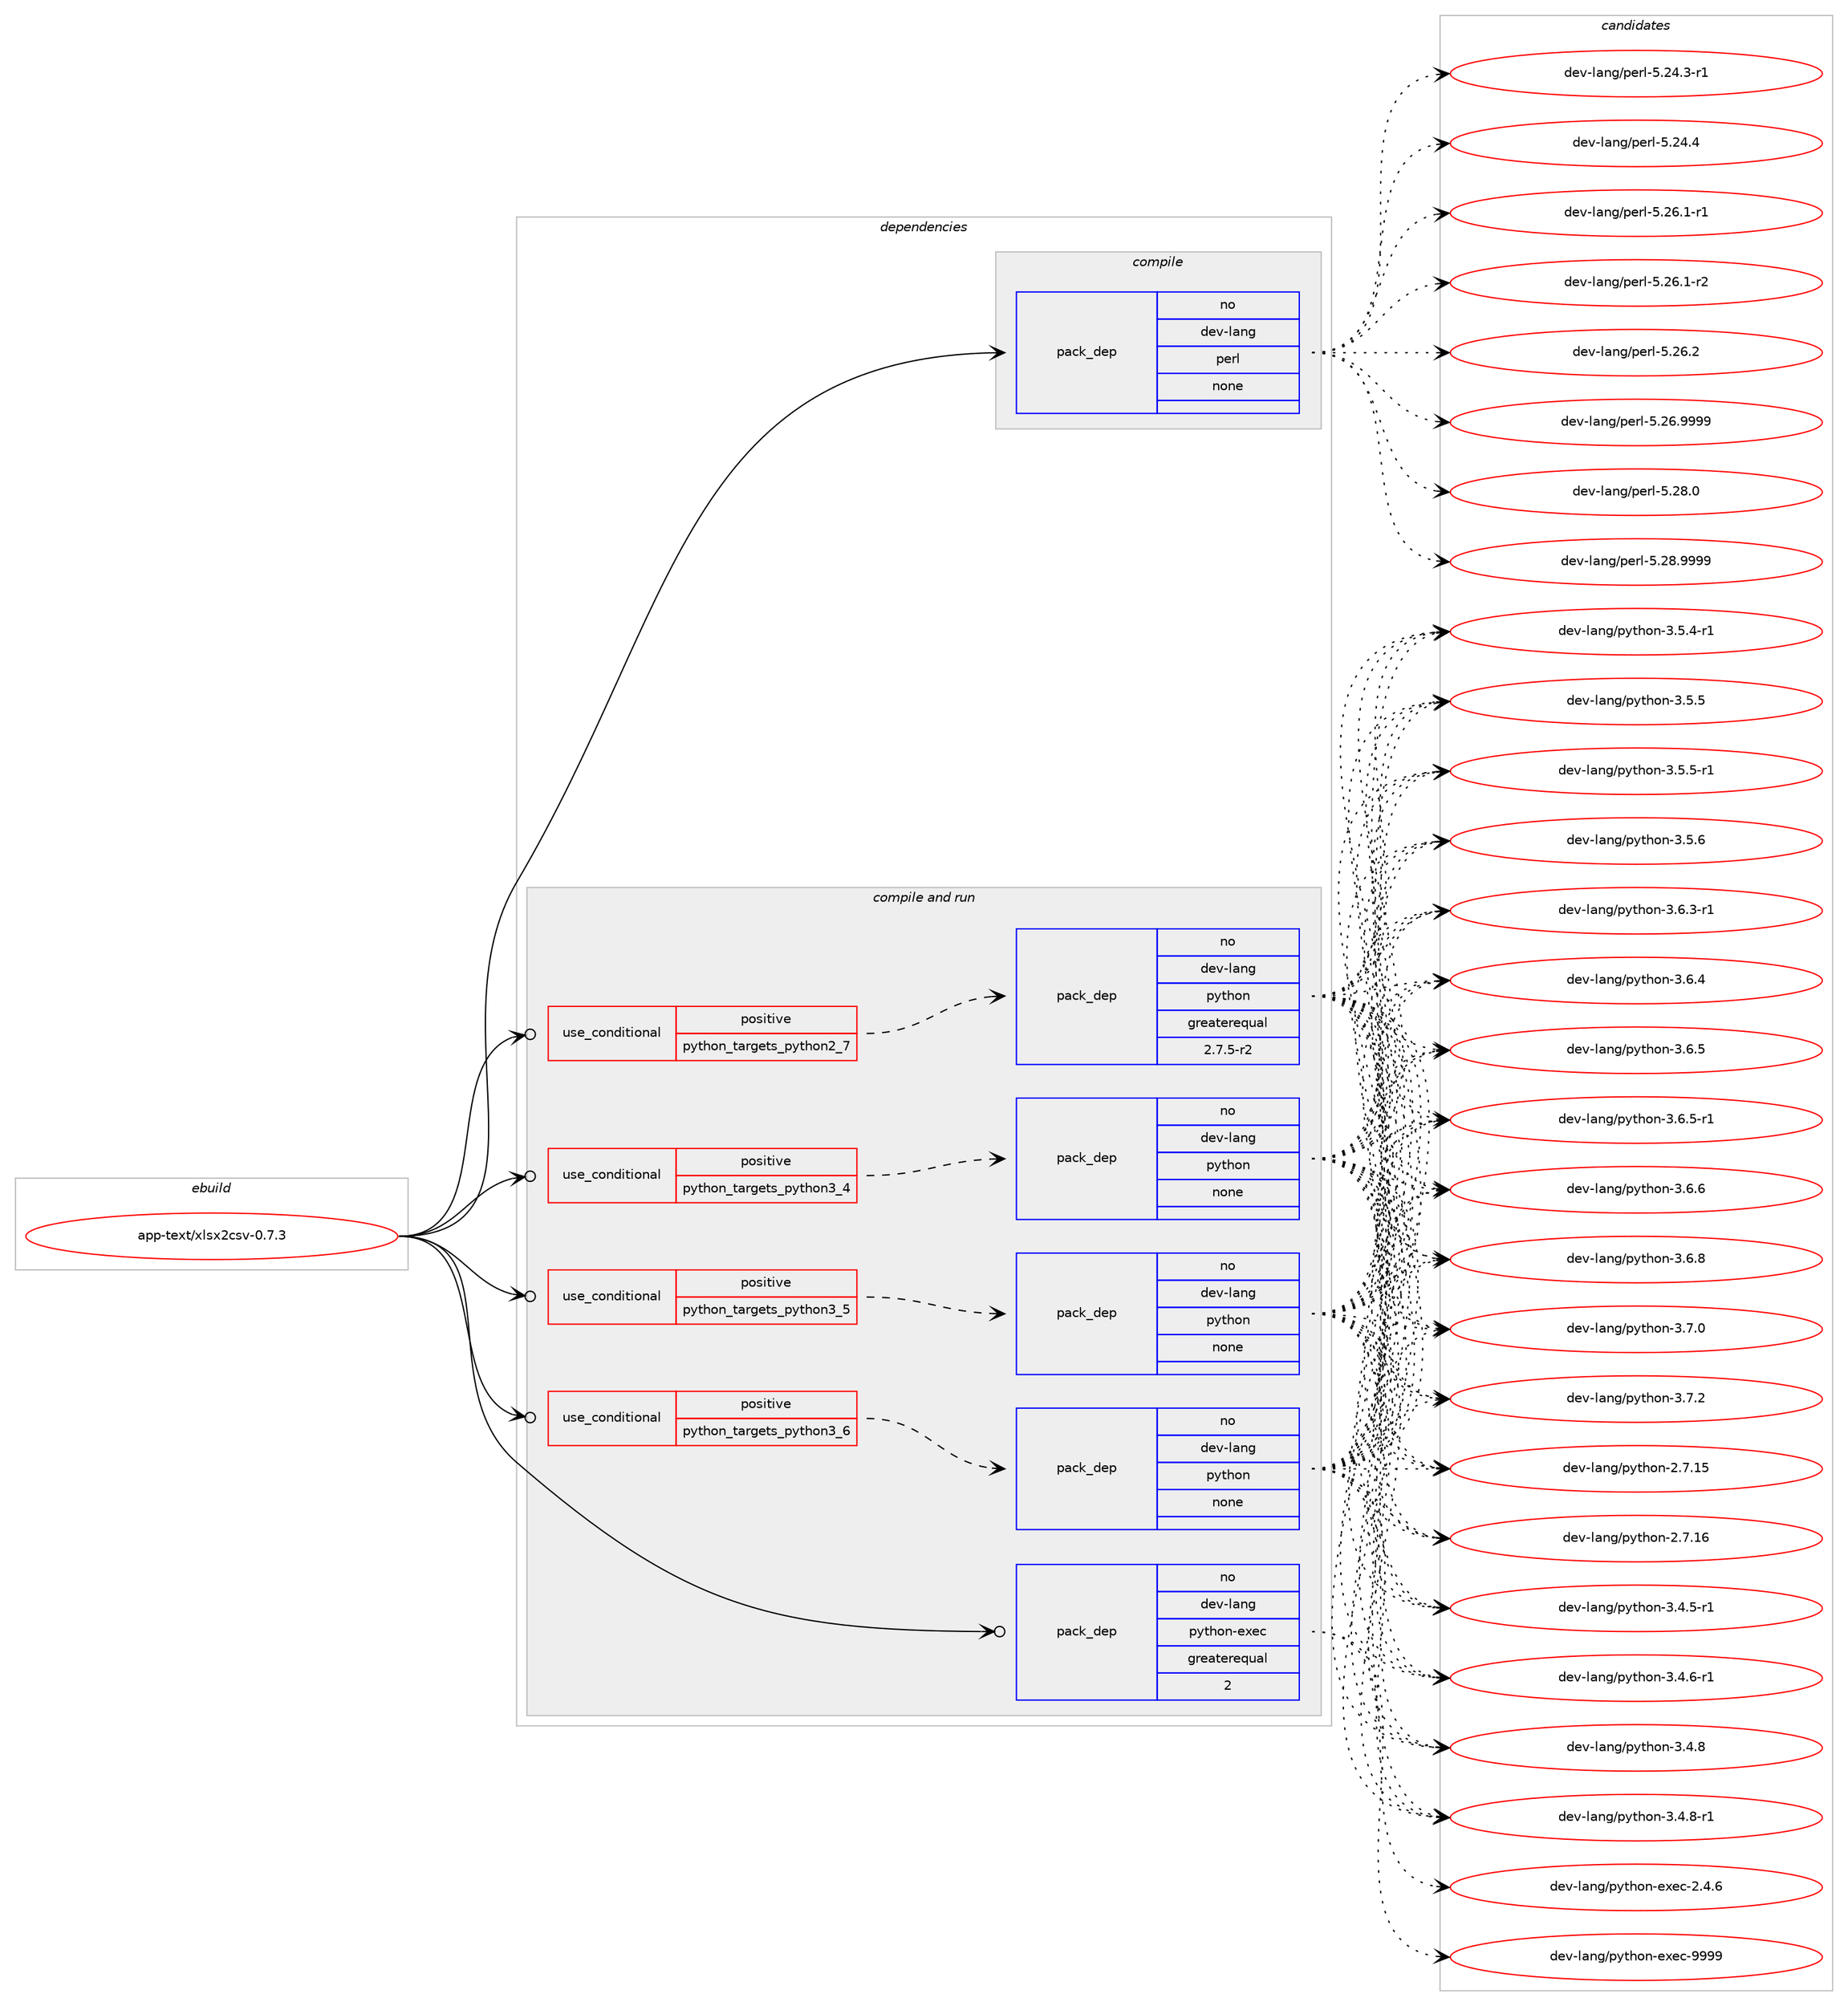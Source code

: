 digraph prolog {

# *************
# Graph options
# *************

newrank=true;
concentrate=true;
compound=true;
graph [rankdir=LR,fontname=Helvetica,fontsize=10,ranksep=1.5];#, ranksep=2.5, nodesep=0.2];
edge  [arrowhead=vee];
node  [fontname=Helvetica,fontsize=10];

# **********
# The ebuild
# **********

subgraph cluster_leftcol {
color=gray;
rank=same;
label=<<i>ebuild</i>>;
id [label="app-text/xlsx2csv-0.7.3", color=red, width=4, href="../app-text/xlsx2csv-0.7.3.svg"];
}

# ****************
# The dependencies
# ****************

subgraph cluster_midcol {
color=gray;
label=<<i>dependencies</i>>;
subgraph cluster_compile {
fillcolor="#eeeeee";
style=filled;
label=<<i>compile</i>>;
subgraph pack936632 {
dependency1313524 [label=<<TABLE BORDER="0" CELLBORDER="1" CELLSPACING="0" CELLPADDING="4" WIDTH="220"><TR><TD ROWSPAN="6" CELLPADDING="30">pack_dep</TD></TR><TR><TD WIDTH="110">no</TD></TR><TR><TD>dev-lang</TD></TR><TR><TD>perl</TD></TR><TR><TD>none</TD></TR><TR><TD></TD></TR></TABLE>>, shape=none, color=blue];
}
id:e -> dependency1313524:w [weight=20,style="solid",arrowhead="vee"];
}
subgraph cluster_compileandrun {
fillcolor="#eeeeee";
style=filled;
label=<<i>compile and run</i>>;
subgraph cond356319 {
dependency1313525 [label=<<TABLE BORDER="0" CELLBORDER="1" CELLSPACING="0" CELLPADDING="4"><TR><TD ROWSPAN="3" CELLPADDING="10">use_conditional</TD></TR><TR><TD>positive</TD></TR><TR><TD>python_targets_python2_7</TD></TR></TABLE>>, shape=none, color=red];
subgraph pack936633 {
dependency1313526 [label=<<TABLE BORDER="0" CELLBORDER="1" CELLSPACING="0" CELLPADDING="4" WIDTH="220"><TR><TD ROWSPAN="6" CELLPADDING="30">pack_dep</TD></TR><TR><TD WIDTH="110">no</TD></TR><TR><TD>dev-lang</TD></TR><TR><TD>python</TD></TR><TR><TD>greaterequal</TD></TR><TR><TD>2.7.5-r2</TD></TR></TABLE>>, shape=none, color=blue];
}
dependency1313525:e -> dependency1313526:w [weight=20,style="dashed",arrowhead="vee"];
}
id:e -> dependency1313525:w [weight=20,style="solid",arrowhead="odotvee"];
subgraph cond356320 {
dependency1313527 [label=<<TABLE BORDER="0" CELLBORDER="1" CELLSPACING="0" CELLPADDING="4"><TR><TD ROWSPAN="3" CELLPADDING="10">use_conditional</TD></TR><TR><TD>positive</TD></TR><TR><TD>python_targets_python3_4</TD></TR></TABLE>>, shape=none, color=red];
subgraph pack936634 {
dependency1313528 [label=<<TABLE BORDER="0" CELLBORDER="1" CELLSPACING="0" CELLPADDING="4" WIDTH="220"><TR><TD ROWSPAN="6" CELLPADDING="30">pack_dep</TD></TR><TR><TD WIDTH="110">no</TD></TR><TR><TD>dev-lang</TD></TR><TR><TD>python</TD></TR><TR><TD>none</TD></TR><TR><TD></TD></TR></TABLE>>, shape=none, color=blue];
}
dependency1313527:e -> dependency1313528:w [weight=20,style="dashed",arrowhead="vee"];
}
id:e -> dependency1313527:w [weight=20,style="solid",arrowhead="odotvee"];
subgraph cond356321 {
dependency1313529 [label=<<TABLE BORDER="0" CELLBORDER="1" CELLSPACING="0" CELLPADDING="4"><TR><TD ROWSPAN="3" CELLPADDING="10">use_conditional</TD></TR><TR><TD>positive</TD></TR><TR><TD>python_targets_python3_5</TD></TR></TABLE>>, shape=none, color=red];
subgraph pack936635 {
dependency1313530 [label=<<TABLE BORDER="0" CELLBORDER="1" CELLSPACING="0" CELLPADDING="4" WIDTH="220"><TR><TD ROWSPAN="6" CELLPADDING="30">pack_dep</TD></TR><TR><TD WIDTH="110">no</TD></TR><TR><TD>dev-lang</TD></TR><TR><TD>python</TD></TR><TR><TD>none</TD></TR><TR><TD></TD></TR></TABLE>>, shape=none, color=blue];
}
dependency1313529:e -> dependency1313530:w [weight=20,style="dashed",arrowhead="vee"];
}
id:e -> dependency1313529:w [weight=20,style="solid",arrowhead="odotvee"];
subgraph cond356322 {
dependency1313531 [label=<<TABLE BORDER="0" CELLBORDER="1" CELLSPACING="0" CELLPADDING="4"><TR><TD ROWSPAN="3" CELLPADDING="10">use_conditional</TD></TR><TR><TD>positive</TD></TR><TR><TD>python_targets_python3_6</TD></TR></TABLE>>, shape=none, color=red];
subgraph pack936636 {
dependency1313532 [label=<<TABLE BORDER="0" CELLBORDER="1" CELLSPACING="0" CELLPADDING="4" WIDTH="220"><TR><TD ROWSPAN="6" CELLPADDING="30">pack_dep</TD></TR><TR><TD WIDTH="110">no</TD></TR><TR><TD>dev-lang</TD></TR><TR><TD>python</TD></TR><TR><TD>none</TD></TR><TR><TD></TD></TR></TABLE>>, shape=none, color=blue];
}
dependency1313531:e -> dependency1313532:w [weight=20,style="dashed",arrowhead="vee"];
}
id:e -> dependency1313531:w [weight=20,style="solid",arrowhead="odotvee"];
subgraph pack936637 {
dependency1313533 [label=<<TABLE BORDER="0" CELLBORDER="1" CELLSPACING="0" CELLPADDING="4" WIDTH="220"><TR><TD ROWSPAN="6" CELLPADDING="30">pack_dep</TD></TR><TR><TD WIDTH="110">no</TD></TR><TR><TD>dev-lang</TD></TR><TR><TD>python-exec</TD></TR><TR><TD>greaterequal</TD></TR><TR><TD>2</TD></TR></TABLE>>, shape=none, color=blue];
}
id:e -> dependency1313533:w [weight=20,style="solid",arrowhead="odotvee"];
}
subgraph cluster_run {
fillcolor="#eeeeee";
style=filled;
label=<<i>run</i>>;
}
}

# **************
# The candidates
# **************

subgraph cluster_choices {
rank=same;
color=gray;
label=<<i>candidates</i>>;

subgraph choice936632 {
color=black;
nodesep=1;
choice100101118451089711010347112101114108455346505246514511449 [label="dev-lang/perl-5.24.3-r1", color=red, width=4,href="../dev-lang/perl-5.24.3-r1.svg"];
choice10010111845108971101034711210111410845534650524652 [label="dev-lang/perl-5.24.4", color=red, width=4,href="../dev-lang/perl-5.24.4.svg"];
choice100101118451089711010347112101114108455346505446494511449 [label="dev-lang/perl-5.26.1-r1", color=red, width=4,href="../dev-lang/perl-5.26.1-r1.svg"];
choice100101118451089711010347112101114108455346505446494511450 [label="dev-lang/perl-5.26.1-r2", color=red, width=4,href="../dev-lang/perl-5.26.1-r2.svg"];
choice10010111845108971101034711210111410845534650544650 [label="dev-lang/perl-5.26.2", color=red, width=4,href="../dev-lang/perl-5.26.2.svg"];
choice10010111845108971101034711210111410845534650544657575757 [label="dev-lang/perl-5.26.9999", color=red, width=4,href="../dev-lang/perl-5.26.9999.svg"];
choice10010111845108971101034711210111410845534650564648 [label="dev-lang/perl-5.28.0", color=red, width=4,href="../dev-lang/perl-5.28.0.svg"];
choice10010111845108971101034711210111410845534650564657575757 [label="dev-lang/perl-5.28.9999", color=red, width=4,href="../dev-lang/perl-5.28.9999.svg"];
dependency1313524:e -> choice100101118451089711010347112101114108455346505246514511449:w [style=dotted,weight="100"];
dependency1313524:e -> choice10010111845108971101034711210111410845534650524652:w [style=dotted,weight="100"];
dependency1313524:e -> choice100101118451089711010347112101114108455346505446494511449:w [style=dotted,weight="100"];
dependency1313524:e -> choice100101118451089711010347112101114108455346505446494511450:w [style=dotted,weight="100"];
dependency1313524:e -> choice10010111845108971101034711210111410845534650544650:w [style=dotted,weight="100"];
dependency1313524:e -> choice10010111845108971101034711210111410845534650544657575757:w [style=dotted,weight="100"];
dependency1313524:e -> choice10010111845108971101034711210111410845534650564648:w [style=dotted,weight="100"];
dependency1313524:e -> choice10010111845108971101034711210111410845534650564657575757:w [style=dotted,weight="100"];
}
subgraph choice936633 {
color=black;
nodesep=1;
choice10010111845108971101034711212111610411111045504655464953 [label="dev-lang/python-2.7.15", color=red, width=4,href="../dev-lang/python-2.7.15.svg"];
choice10010111845108971101034711212111610411111045504655464954 [label="dev-lang/python-2.7.16", color=red, width=4,href="../dev-lang/python-2.7.16.svg"];
choice1001011184510897110103471121211161041111104551465246534511449 [label="dev-lang/python-3.4.5-r1", color=red, width=4,href="../dev-lang/python-3.4.5-r1.svg"];
choice1001011184510897110103471121211161041111104551465246544511449 [label="dev-lang/python-3.4.6-r1", color=red, width=4,href="../dev-lang/python-3.4.6-r1.svg"];
choice100101118451089711010347112121116104111110455146524656 [label="dev-lang/python-3.4.8", color=red, width=4,href="../dev-lang/python-3.4.8.svg"];
choice1001011184510897110103471121211161041111104551465246564511449 [label="dev-lang/python-3.4.8-r1", color=red, width=4,href="../dev-lang/python-3.4.8-r1.svg"];
choice1001011184510897110103471121211161041111104551465346524511449 [label="dev-lang/python-3.5.4-r1", color=red, width=4,href="../dev-lang/python-3.5.4-r1.svg"];
choice100101118451089711010347112121116104111110455146534653 [label="dev-lang/python-3.5.5", color=red, width=4,href="../dev-lang/python-3.5.5.svg"];
choice1001011184510897110103471121211161041111104551465346534511449 [label="dev-lang/python-3.5.5-r1", color=red, width=4,href="../dev-lang/python-3.5.5-r1.svg"];
choice100101118451089711010347112121116104111110455146534654 [label="dev-lang/python-3.5.6", color=red, width=4,href="../dev-lang/python-3.5.6.svg"];
choice1001011184510897110103471121211161041111104551465446514511449 [label="dev-lang/python-3.6.3-r1", color=red, width=4,href="../dev-lang/python-3.6.3-r1.svg"];
choice100101118451089711010347112121116104111110455146544652 [label="dev-lang/python-3.6.4", color=red, width=4,href="../dev-lang/python-3.6.4.svg"];
choice100101118451089711010347112121116104111110455146544653 [label="dev-lang/python-3.6.5", color=red, width=4,href="../dev-lang/python-3.6.5.svg"];
choice1001011184510897110103471121211161041111104551465446534511449 [label="dev-lang/python-3.6.5-r1", color=red, width=4,href="../dev-lang/python-3.6.5-r1.svg"];
choice100101118451089711010347112121116104111110455146544654 [label="dev-lang/python-3.6.6", color=red, width=4,href="../dev-lang/python-3.6.6.svg"];
choice100101118451089711010347112121116104111110455146544656 [label="dev-lang/python-3.6.8", color=red, width=4,href="../dev-lang/python-3.6.8.svg"];
choice100101118451089711010347112121116104111110455146554648 [label="dev-lang/python-3.7.0", color=red, width=4,href="../dev-lang/python-3.7.0.svg"];
choice100101118451089711010347112121116104111110455146554650 [label="dev-lang/python-3.7.2", color=red, width=4,href="../dev-lang/python-3.7.2.svg"];
dependency1313526:e -> choice10010111845108971101034711212111610411111045504655464953:w [style=dotted,weight="100"];
dependency1313526:e -> choice10010111845108971101034711212111610411111045504655464954:w [style=dotted,weight="100"];
dependency1313526:e -> choice1001011184510897110103471121211161041111104551465246534511449:w [style=dotted,weight="100"];
dependency1313526:e -> choice1001011184510897110103471121211161041111104551465246544511449:w [style=dotted,weight="100"];
dependency1313526:e -> choice100101118451089711010347112121116104111110455146524656:w [style=dotted,weight="100"];
dependency1313526:e -> choice1001011184510897110103471121211161041111104551465246564511449:w [style=dotted,weight="100"];
dependency1313526:e -> choice1001011184510897110103471121211161041111104551465346524511449:w [style=dotted,weight="100"];
dependency1313526:e -> choice100101118451089711010347112121116104111110455146534653:w [style=dotted,weight="100"];
dependency1313526:e -> choice1001011184510897110103471121211161041111104551465346534511449:w [style=dotted,weight="100"];
dependency1313526:e -> choice100101118451089711010347112121116104111110455146534654:w [style=dotted,weight="100"];
dependency1313526:e -> choice1001011184510897110103471121211161041111104551465446514511449:w [style=dotted,weight="100"];
dependency1313526:e -> choice100101118451089711010347112121116104111110455146544652:w [style=dotted,weight="100"];
dependency1313526:e -> choice100101118451089711010347112121116104111110455146544653:w [style=dotted,weight="100"];
dependency1313526:e -> choice1001011184510897110103471121211161041111104551465446534511449:w [style=dotted,weight="100"];
dependency1313526:e -> choice100101118451089711010347112121116104111110455146544654:w [style=dotted,weight="100"];
dependency1313526:e -> choice100101118451089711010347112121116104111110455146544656:w [style=dotted,weight="100"];
dependency1313526:e -> choice100101118451089711010347112121116104111110455146554648:w [style=dotted,weight="100"];
dependency1313526:e -> choice100101118451089711010347112121116104111110455146554650:w [style=dotted,weight="100"];
}
subgraph choice936634 {
color=black;
nodesep=1;
choice10010111845108971101034711212111610411111045504655464953 [label="dev-lang/python-2.7.15", color=red, width=4,href="../dev-lang/python-2.7.15.svg"];
choice10010111845108971101034711212111610411111045504655464954 [label="dev-lang/python-2.7.16", color=red, width=4,href="../dev-lang/python-2.7.16.svg"];
choice1001011184510897110103471121211161041111104551465246534511449 [label="dev-lang/python-3.4.5-r1", color=red, width=4,href="../dev-lang/python-3.4.5-r1.svg"];
choice1001011184510897110103471121211161041111104551465246544511449 [label="dev-lang/python-3.4.6-r1", color=red, width=4,href="../dev-lang/python-3.4.6-r1.svg"];
choice100101118451089711010347112121116104111110455146524656 [label="dev-lang/python-3.4.8", color=red, width=4,href="../dev-lang/python-3.4.8.svg"];
choice1001011184510897110103471121211161041111104551465246564511449 [label="dev-lang/python-3.4.8-r1", color=red, width=4,href="../dev-lang/python-3.4.8-r1.svg"];
choice1001011184510897110103471121211161041111104551465346524511449 [label="dev-lang/python-3.5.4-r1", color=red, width=4,href="../dev-lang/python-3.5.4-r1.svg"];
choice100101118451089711010347112121116104111110455146534653 [label="dev-lang/python-3.5.5", color=red, width=4,href="../dev-lang/python-3.5.5.svg"];
choice1001011184510897110103471121211161041111104551465346534511449 [label="dev-lang/python-3.5.5-r1", color=red, width=4,href="../dev-lang/python-3.5.5-r1.svg"];
choice100101118451089711010347112121116104111110455146534654 [label="dev-lang/python-3.5.6", color=red, width=4,href="../dev-lang/python-3.5.6.svg"];
choice1001011184510897110103471121211161041111104551465446514511449 [label="dev-lang/python-3.6.3-r1", color=red, width=4,href="../dev-lang/python-3.6.3-r1.svg"];
choice100101118451089711010347112121116104111110455146544652 [label="dev-lang/python-3.6.4", color=red, width=4,href="../dev-lang/python-3.6.4.svg"];
choice100101118451089711010347112121116104111110455146544653 [label="dev-lang/python-3.6.5", color=red, width=4,href="../dev-lang/python-3.6.5.svg"];
choice1001011184510897110103471121211161041111104551465446534511449 [label="dev-lang/python-3.6.5-r1", color=red, width=4,href="../dev-lang/python-3.6.5-r1.svg"];
choice100101118451089711010347112121116104111110455146544654 [label="dev-lang/python-3.6.6", color=red, width=4,href="../dev-lang/python-3.6.6.svg"];
choice100101118451089711010347112121116104111110455146544656 [label="dev-lang/python-3.6.8", color=red, width=4,href="../dev-lang/python-3.6.8.svg"];
choice100101118451089711010347112121116104111110455146554648 [label="dev-lang/python-3.7.0", color=red, width=4,href="../dev-lang/python-3.7.0.svg"];
choice100101118451089711010347112121116104111110455146554650 [label="dev-lang/python-3.7.2", color=red, width=4,href="../dev-lang/python-3.7.2.svg"];
dependency1313528:e -> choice10010111845108971101034711212111610411111045504655464953:w [style=dotted,weight="100"];
dependency1313528:e -> choice10010111845108971101034711212111610411111045504655464954:w [style=dotted,weight="100"];
dependency1313528:e -> choice1001011184510897110103471121211161041111104551465246534511449:w [style=dotted,weight="100"];
dependency1313528:e -> choice1001011184510897110103471121211161041111104551465246544511449:w [style=dotted,weight="100"];
dependency1313528:e -> choice100101118451089711010347112121116104111110455146524656:w [style=dotted,weight="100"];
dependency1313528:e -> choice1001011184510897110103471121211161041111104551465246564511449:w [style=dotted,weight="100"];
dependency1313528:e -> choice1001011184510897110103471121211161041111104551465346524511449:w [style=dotted,weight="100"];
dependency1313528:e -> choice100101118451089711010347112121116104111110455146534653:w [style=dotted,weight="100"];
dependency1313528:e -> choice1001011184510897110103471121211161041111104551465346534511449:w [style=dotted,weight="100"];
dependency1313528:e -> choice100101118451089711010347112121116104111110455146534654:w [style=dotted,weight="100"];
dependency1313528:e -> choice1001011184510897110103471121211161041111104551465446514511449:w [style=dotted,weight="100"];
dependency1313528:e -> choice100101118451089711010347112121116104111110455146544652:w [style=dotted,weight="100"];
dependency1313528:e -> choice100101118451089711010347112121116104111110455146544653:w [style=dotted,weight="100"];
dependency1313528:e -> choice1001011184510897110103471121211161041111104551465446534511449:w [style=dotted,weight="100"];
dependency1313528:e -> choice100101118451089711010347112121116104111110455146544654:w [style=dotted,weight="100"];
dependency1313528:e -> choice100101118451089711010347112121116104111110455146544656:w [style=dotted,weight="100"];
dependency1313528:e -> choice100101118451089711010347112121116104111110455146554648:w [style=dotted,weight="100"];
dependency1313528:e -> choice100101118451089711010347112121116104111110455146554650:w [style=dotted,weight="100"];
}
subgraph choice936635 {
color=black;
nodesep=1;
choice10010111845108971101034711212111610411111045504655464953 [label="dev-lang/python-2.7.15", color=red, width=4,href="../dev-lang/python-2.7.15.svg"];
choice10010111845108971101034711212111610411111045504655464954 [label="dev-lang/python-2.7.16", color=red, width=4,href="../dev-lang/python-2.7.16.svg"];
choice1001011184510897110103471121211161041111104551465246534511449 [label="dev-lang/python-3.4.5-r1", color=red, width=4,href="../dev-lang/python-3.4.5-r1.svg"];
choice1001011184510897110103471121211161041111104551465246544511449 [label="dev-lang/python-3.4.6-r1", color=red, width=4,href="../dev-lang/python-3.4.6-r1.svg"];
choice100101118451089711010347112121116104111110455146524656 [label="dev-lang/python-3.4.8", color=red, width=4,href="../dev-lang/python-3.4.8.svg"];
choice1001011184510897110103471121211161041111104551465246564511449 [label="dev-lang/python-3.4.8-r1", color=red, width=4,href="../dev-lang/python-3.4.8-r1.svg"];
choice1001011184510897110103471121211161041111104551465346524511449 [label="dev-lang/python-3.5.4-r1", color=red, width=4,href="../dev-lang/python-3.5.4-r1.svg"];
choice100101118451089711010347112121116104111110455146534653 [label="dev-lang/python-3.5.5", color=red, width=4,href="../dev-lang/python-3.5.5.svg"];
choice1001011184510897110103471121211161041111104551465346534511449 [label="dev-lang/python-3.5.5-r1", color=red, width=4,href="../dev-lang/python-3.5.5-r1.svg"];
choice100101118451089711010347112121116104111110455146534654 [label="dev-lang/python-3.5.6", color=red, width=4,href="../dev-lang/python-3.5.6.svg"];
choice1001011184510897110103471121211161041111104551465446514511449 [label="dev-lang/python-3.6.3-r1", color=red, width=4,href="../dev-lang/python-3.6.3-r1.svg"];
choice100101118451089711010347112121116104111110455146544652 [label="dev-lang/python-3.6.4", color=red, width=4,href="../dev-lang/python-3.6.4.svg"];
choice100101118451089711010347112121116104111110455146544653 [label="dev-lang/python-3.6.5", color=red, width=4,href="../dev-lang/python-3.6.5.svg"];
choice1001011184510897110103471121211161041111104551465446534511449 [label="dev-lang/python-3.6.5-r1", color=red, width=4,href="../dev-lang/python-3.6.5-r1.svg"];
choice100101118451089711010347112121116104111110455146544654 [label="dev-lang/python-3.6.6", color=red, width=4,href="../dev-lang/python-3.6.6.svg"];
choice100101118451089711010347112121116104111110455146544656 [label="dev-lang/python-3.6.8", color=red, width=4,href="../dev-lang/python-3.6.8.svg"];
choice100101118451089711010347112121116104111110455146554648 [label="dev-lang/python-3.7.0", color=red, width=4,href="../dev-lang/python-3.7.0.svg"];
choice100101118451089711010347112121116104111110455146554650 [label="dev-lang/python-3.7.2", color=red, width=4,href="../dev-lang/python-3.7.2.svg"];
dependency1313530:e -> choice10010111845108971101034711212111610411111045504655464953:w [style=dotted,weight="100"];
dependency1313530:e -> choice10010111845108971101034711212111610411111045504655464954:w [style=dotted,weight="100"];
dependency1313530:e -> choice1001011184510897110103471121211161041111104551465246534511449:w [style=dotted,weight="100"];
dependency1313530:e -> choice1001011184510897110103471121211161041111104551465246544511449:w [style=dotted,weight="100"];
dependency1313530:e -> choice100101118451089711010347112121116104111110455146524656:w [style=dotted,weight="100"];
dependency1313530:e -> choice1001011184510897110103471121211161041111104551465246564511449:w [style=dotted,weight="100"];
dependency1313530:e -> choice1001011184510897110103471121211161041111104551465346524511449:w [style=dotted,weight="100"];
dependency1313530:e -> choice100101118451089711010347112121116104111110455146534653:w [style=dotted,weight="100"];
dependency1313530:e -> choice1001011184510897110103471121211161041111104551465346534511449:w [style=dotted,weight="100"];
dependency1313530:e -> choice100101118451089711010347112121116104111110455146534654:w [style=dotted,weight="100"];
dependency1313530:e -> choice1001011184510897110103471121211161041111104551465446514511449:w [style=dotted,weight="100"];
dependency1313530:e -> choice100101118451089711010347112121116104111110455146544652:w [style=dotted,weight="100"];
dependency1313530:e -> choice100101118451089711010347112121116104111110455146544653:w [style=dotted,weight="100"];
dependency1313530:e -> choice1001011184510897110103471121211161041111104551465446534511449:w [style=dotted,weight="100"];
dependency1313530:e -> choice100101118451089711010347112121116104111110455146544654:w [style=dotted,weight="100"];
dependency1313530:e -> choice100101118451089711010347112121116104111110455146544656:w [style=dotted,weight="100"];
dependency1313530:e -> choice100101118451089711010347112121116104111110455146554648:w [style=dotted,weight="100"];
dependency1313530:e -> choice100101118451089711010347112121116104111110455146554650:w [style=dotted,weight="100"];
}
subgraph choice936636 {
color=black;
nodesep=1;
choice10010111845108971101034711212111610411111045504655464953 [label="dev-lang/python-2.7.15", color=red, width=4,href="../dev-lang/python-2.7.15.svg"];
choice10010111845108971101034711212111610411111045504655464954 [label="dev-lang/python-2.7.16", color=red, width=4,href="../dev-lang/python-2.7.16.svg"];
choice1001011184510897110103471121211161041111104551465246534511449 [label="dev-lang/python-3.4.5-r1", color=red, width=4,href="../dev-lang/python-3.4.5-r1.svg"];
choice1001011184510897110103471121211161041111104551465246544511449 [label="dev-lang/python-3.4.6-r1", color=red, width=4,href="../dev-lang/python-3.4.6-r1.svg"];
choice100101118451089711010347112121116104111110455146524656 [label="dev-lang/python-3.4.8", color=red, width=4,href="../dev-lang/python-3.4.8.svg"];
choice1001011184510897110103471121211161041111104551465246564511449 [label="dev-lang/python-3.4.8-r1", color=red, width=4,href="../dev-lang/python-3.4.8-r1.svg"];
choice1001011184510897110103471121211161041111104551465346524511449 [label="dev-lang/python-3.5.4-r1", color=red, width=4,href="../dev-lang/python-3.5.4-r1.svg"];
choice100101118451089711010347112121116104111110455146534653 [label="dev-lang/python-3.5.5", color=red, width=4,href="../dev-lang/python-3.5.5.svg"];
choice1001011184510897110103471121211161041111104551465346534511449 [label="dev-lang/python-3.5.5-r1", color=red, width=4,href="../dev-lang/python-3.5.5-r1.svg"];
choice100101118451089711010347112121116104111110455146534654 [label="dev-lang/python-3.5.6", color=red, width=4,href="../dev-lang/python-3.5.6.svg"];
choice1001011184510897110103471121211161041111104551465446514511449 [label="dev-lang/python-3.6.3-r1", color=red, width=4,href="../dev-lang/python-3.6.3-r1.svg"];
choice100101118451089711010347112121116104111110455146544652 [label="dev-lang/python-3.6.4", color=red, width=4,href="../dev-lang/python-3.6.4.svg"];
choice100101118451089711010347112121116104111110455146544653 [label="dev-lang/python-3.6.5", color=red, width=4,href="../dev-lang/python-3.6.5.svg"];
choice1001011184510897110103471121211161041111104551465446534511449 [label="dev-lang/python-3.6.5-r1", color=red, width=4,href="../dev-lang/python-3.6.5-r1.svg"];
choice100101118451089711010347112121116104111110455146544654 [label="dev-lang/python-3.6.6", color=red, width=4,href="../dev-lang/python-3.6.6.svg"];
choice100101118451089711010347112121116104111110455146544656 [label="dev-lang/python-3.6.8", color=red, width=4,href="../dev-lang/python-3.6.8.svg"];
choice100101118451089711010347112121116104111110455146554648 [label="dev-lang/python-3.7.0", color=red, width=4,href="../dev-lang/python-3.7.0.svg"];
choice100101118451089711010347112121116104111110455146554650 [label="dev-lang/python-3.7.2", color=red, width=4,href="../dev-lang/python-3.7.2.svg"];
dependency1313532:e -> choice10010111845108971101034711212111610411111045504655464953:w [style=dotted,weight="100"];
dependency1313532:e -> choice10010111845108971101034711212111610411111045504655464954:w [style=dotted,weight="100"];
dependency1313532:e -> choice1001011184510897110103471121211161041111104551465246534511449:w [style=dotted,weight="100"];
dependency1313532:e -> choice1001011184510897110103471121211161041111104551465246544511449:w [style=dotted,weight="100"];
dependency1313532:e -> choice100101118451089711010347112121116104111110455146524656:w [style=dotted,weight="100"];
dependency1313532:e -> choice1001011184510897110103471121211161041111104551465246564511449:w [style=dotted,weight="100"];
dependency1313532:e -> choice1001011184510897110103471121211161041111104551465346524511449:w [style=dotted,weight="100"];
dependency1313532:e -> choice100101118451089711010347112121116104111110455146534653:w [style=dotted,weight="100"];
dependency1313532:e -> choice1001011184510897110103471121211161041111104551465346534511449:w [style=dotted,weight="100"];
dependency1313532:e -> choice100101118451089711010347112121116104111110455146534654:w [style=dotted,weight="100"];
dependency1313532:e -> choice1001011184510897110103471121211161041111104551465446514511449:w [style=dotted,weight="100"];
dependency1313532:e -> choice100101118451089711010347112121116104111110455146544652:w [style=dotted,weight="100"];
dependency1313532:e -> choice100101118451089711010347112121116104111110455146544653:w [style=dotted,weight="100"];
dependency1313532:e -> choice1001011184510897110103471121211161041111104551465446534511449:w [style=dotted,weight="100"];
dependency1313532:e -> choice100101118451089711010347112121116104111110455146544654:w [style=dotted,weight="100"];
dependency1313532:e -> choice100101118451089711010347112121116104111110455146544656:w [style=dotted,weight="100"];
dependency1313532:e -> choice100101118451089711010347112121116104111110455146554648:w [style=dotted,weight="100"];
dependency1313532:e -> choice100101118451089711010347112121116104111110455146554650:w [style=dotted,weight="100"];
}
subgraph choice936637 {
color=black;
nodesep=1;
choice1001011184510897110103471121211161041111104510112010199455046524654 [label="dev-lang/python-exec-2.4.6", color=red, width=4,href="../dev-lang/python-exec-2.4.6.svg"];
choice10010111845108971101034711212111610411111045101120101994557575757 [label="dev-lang/python-exec-9999", color=red, width=4,href="../dev-lang/python-exec-9999.svg"];
dependency1313533:e -> choice1001011184510897110103471121211161041111104510112010199455046524654:w [style=dotted,weight="100"];
dependency1313533:e -> choice10010111845108971101034711212111610411111045101120101994557575757:w [style=dotted,weight="100"];
}
}

}
